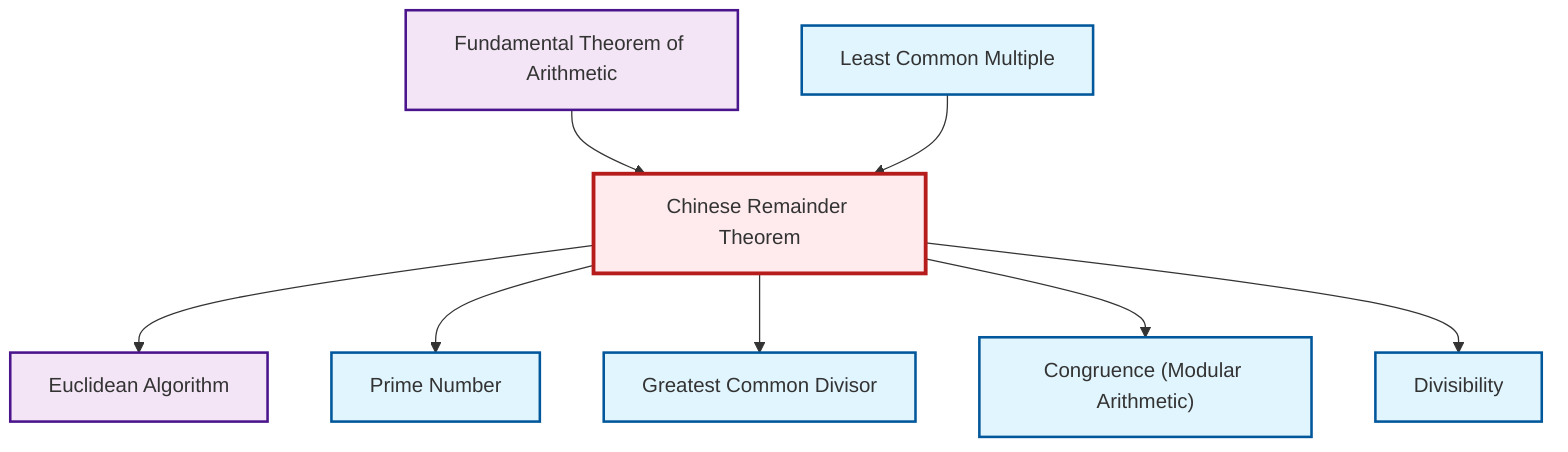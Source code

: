 graph TD
    classDef definition fill:#e1f5fe,stroke:#01579b,stroke-width:2px
    classDef theorem fill:#f3e5f5,stroke:#4a148c,stroke-width:2px
    classDef axiom fill:#fff3e0,stroke:#e65100,stroke-width:2px
    classDef example fill:#e8f5e9,stroke:#1b5e20,stroke-width:2px
    classDef current fill:#ffebee,stroke:#b71c1c,stroke-width:3px
    def-prime["Prime Number"]:::definition
    def-divisibility["Divisibility"]:::definition
    thm-fundamental-arithmetic["Fundamental Theorem of Arithmetic"]:::theorem
    thm-chinese-remainder["Chinese Remainder Theorem"]:::theorem
    def-gcd["Greatest Common Divisor"]:::definition
    def-lcm["Least Common Multiple"]:::definition
    def-congruence["Congruence (Modular Arithmetic)"]:::definition
    thm-euclidean-algorithm["Euclidean Algorithm"]:::theorem
    thm-chinese-remainder --> thm-euclidean-algorithm
    thm-chinese-remainder --> def-prime
    thm-chinese-remainder --> def-gcd
    thm-chinese-remainder --> def-congruence
    thm-chinese-remainder --> def-divisibility
    thm-fundamental-arithmetic --> thm-chinese-remainder
    def-lcm --> thm-chinese-remainder
    class thm-chinese-remainder current